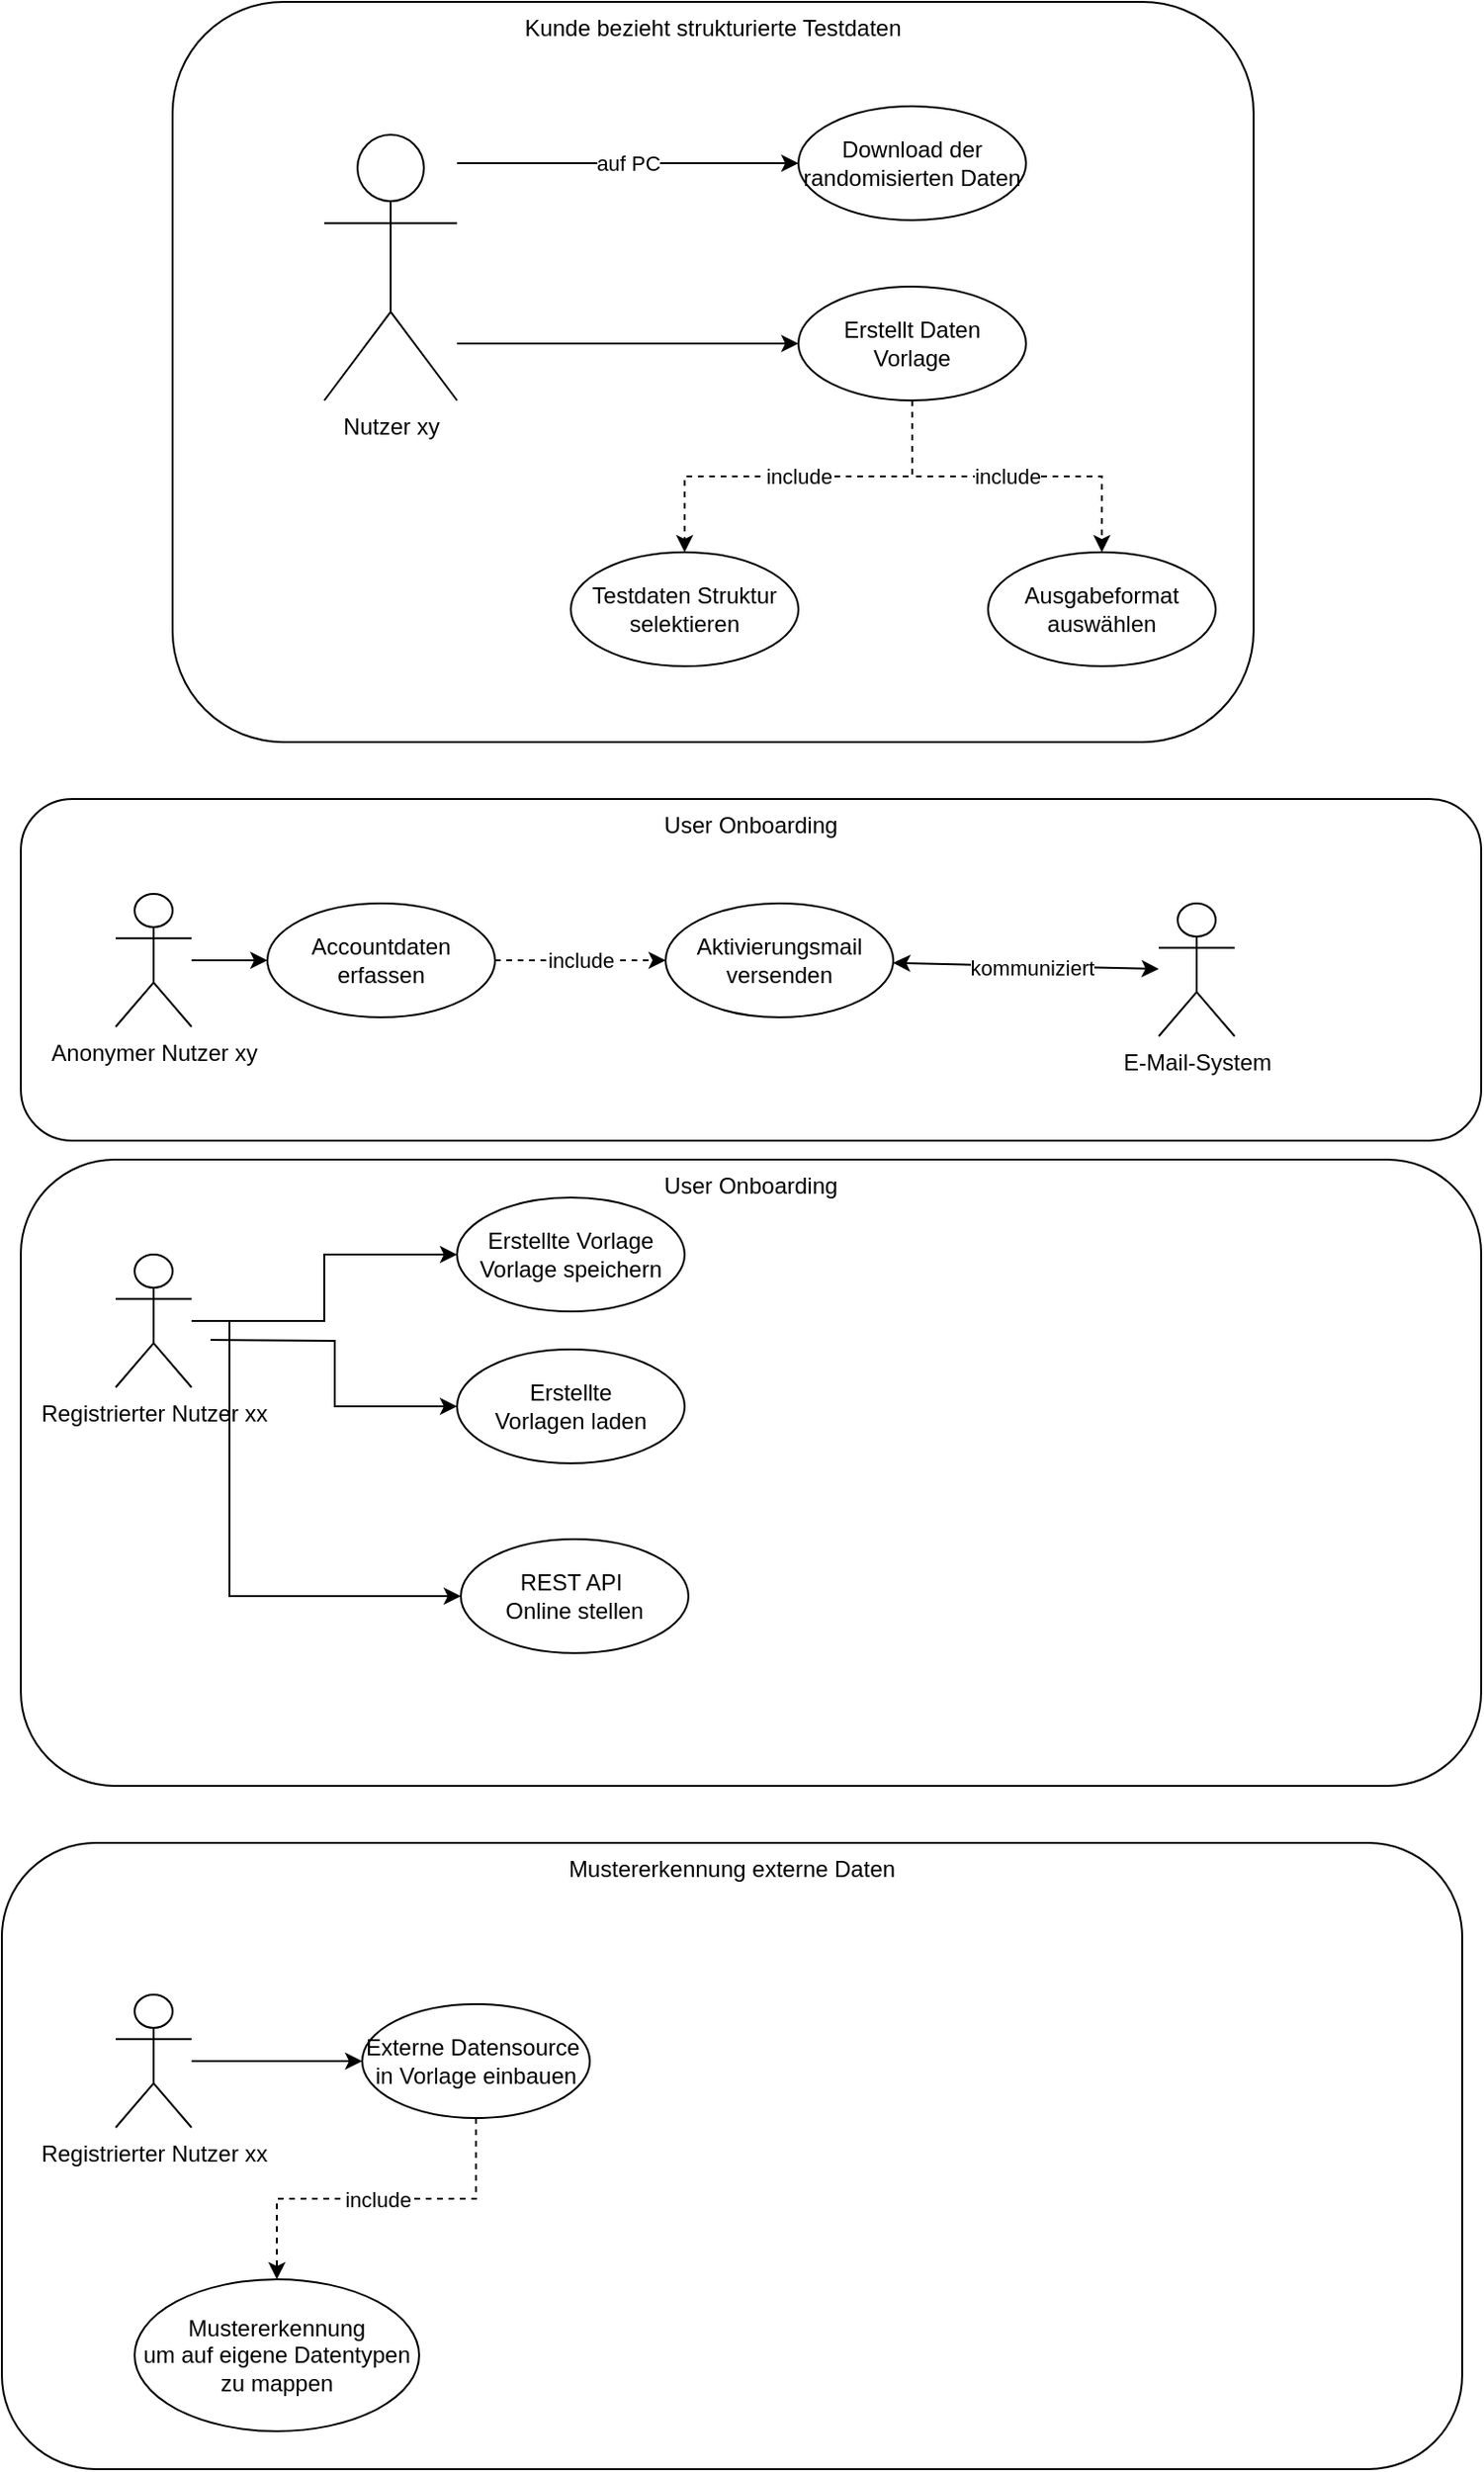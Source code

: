 <mxfile version="17.1.3" type="github">
  <diagram id="4phRcUqwEZl8Iw8vmw-g" name="Page-1">
    <mxGraphModel dx="1068" dy="957" grid="1" gridSize="10" guides="1" tooltips="1" connect="1" arrows="1" fold="1" page="1" pageScale="1" pageWidth="850" pageHeight="1100" math="0" shadow="0">
      <root>
        <mxCell id="0" />
        <mxCell id="1" parent="0" />
        <mxCell id="TD6Vft0t6dHITidnxQTA-15" value="Kunde bezieht strukturierte Testdaten" style="rounded=1;whiteSpace=wrap;html=1;align=center;verticalAlign=top;" vertex="1" parent="1">
          <mxGeometry x="120" y="20" width="570" height="390" as="geometry" />
        </mxCell>
        <mxCell id="TD6Vft0t6dHITidnxQTA-35" value="include" style="edgeStyle=orthogonalEdgeStyle;rounded=0;orthogonalLoop=1;jettySize=auto;html=1;dashed=1;" edge="1" parent="1" source="TD6Vft0t6dHITidnxQTA-6" target="TD6Vft0t6dHITidnxQTA-34">
          <mxGeometry relative="1" as="geometry" />
        </mxCell>
        <object label="Erstellt Daten&lt;br&gt;Vorlage" id="TD6Vft0t6dHITidnxQTA-6">
          <mxCell style="ellipse;whiteSpace=wrap;html=1;verticalAlign=middle;" vertex="1" parent="1">
            <mxGeometry x="450" y="170" width="120" height="60" as="geometry" />
          </mxCell>
        </object>
        <mxCell id="TD6Vft0t6dHITidnxQTA-8" value="Download der randomisierten Daten" style="ellipse;whiteSpace=wrap;html=1;" vertex="1" parent="1">
          <mxGeometry x="450" y="75" width="120" height="60" as="geometry" />
        </mxCell>
        <mxCell id="TD6Vft0t6dHITidnxQTA-14" value="" style="edgeStyle=orthogonalEdgeStyle;rounded=0;orthogonalLoop=1;jettySize=auto;html=1;" edge="1" parent="1" source="TD6Vft0t6dHITidnxQTA-12" target="TD6Vft0t6dHITidnxQTA-6">
          <mxGeometry relative="1" as="geometry">
            <mxPoint x="360" y="200" as="sourcePoint" />
            <Array as="points">
              <mxPoint x="280" y="200" />
            </Array>
          </mxGeometry>
        </mxCell>
        <mxCell id="TD6Vft0t6dHITidnxQTA-12" value="Nutzer xy" style="shape=umlActor;verticalLabelPosition=bottom;verticalAlign=top;html=1;outlineConnect=0;" vertex="1" parent="1">
          <mxGeometry x="200" y="90" width="70" height="140" as="geometry" />
        </mxCell>
        <mxCell id="TD6Vft0t6dHITidnxQTA-17" value="User Onboarding" style="rounded=1;whiteSpace=wrap;html=1;align=center;verticalAlign=top;" vertex="1" parent="1">
          <mxGeometry x="40" y="440" width="770" height="180" as="geometry" />
        </mxCell>
        <mxCell id="TD6Vft0t6dHITidnxQTA-20" value="" style="edgeStyle=orthogonalEdgeStyle;rounded=0;orthogonalLoop=1;jettySize=auto;html=1;" edge="1" parent="1" source="TD6Vft0t6dHITidnxQTA-18" target="TD6Vft0t6dHITidnxQTA-19">
          <mxGeometry relative="1" as="geometry" />
        </mxCell>
        <mxCell id="TD6Vft0t6dHITidnxQTA-18" value="Anonymer Nutzer xy" style="shape=umlActor;verticalLabelPosition=bottom;verticalAlign=top;html=1;outlineConnect=0;" vertex="1" parent="1">
          <mxGeometry x="90" y="490" width="40" height="70" as="geometry" />
        </mxCell>
        <mxCell id="TD6Vft0t6dHITidnxQTA-26" value="include" style="edgeStyle=orthogonalEdgeStyle;rounded=0;orthogonalLoop=1;jettySize=auto;html=1;dashed=1;" edge="1" parent="1" source="TD6Vft0t6dHITidnxQTA-19" target="TD6Vft0t6dHITidnxQTA-25">
          <mxGeometry relative="1" as="geometry" />
        </mxCell>
        <mxCell id="TD6Vft0t6dHITidnxQTA-19" value="Accountdaten&lt;br&gt;erfassen" style="ellipse;whiteSpace=wrap;html=1;verticalAlign=middle;" vertex="1" parent="1">
          <mxGeometry x="170" y="495" width="120" height="60" as="geometry" />
        </mxCell>
        <mxCell id="TD6Vft0t6dHITidnxQTA-25" value="Aktivierungsmail&lt;br&gt;versenden" style="ellipse;whiteSpace=wrap;html=1;" vertex="1" parent="1">
          <mxGeometry x="380" y="495" width="120" height="60" as="geometry" />
        </mxCell>
        <mxCell id="TD6Vft0t6dHITidnxQTA-29" value="E-Mail-System" style="shape=umlActor;verticalLabelPosition=bottom;verticalAlign=top;html=1;outlineConnect=0;" vertex="1" parent="1">
          <mxGeometry x="640" y="495" width="40" height="70" as="geometry" />
        </mxCell>
        <mxCell id="TD6Vft0t6dHITidnxQTA-32" value="" style="endArrow=classic;startArrow=classic;html=1;rounded=0;" edge="1" parent="1" source="TD6Vft0t6dHITidnxQTA-25" target="TD6Vft0t6dHITidnxQTA-29">
          <mxGeometry width="50" height="50" relative="1" as="geometry">
            <mxPoint x="330" y="760" as="sourcePoint" />
            <mxPoint x="380" y="710" as="targetPoint" />
          </mxGeometry>
        </mxCell>
        <mxCell id="TD6Vft0t6dHITidnxQTA-33" value="kommuniziert" style="edgeLabel;html=1;align=center;verticalAlign=middle;resizable=0;points=[];" vertex="1" connectable="0" parent="TD6Vft0t6dHITidnxQTA-32">
          <mxGeometry x="0.305" relative="1" as="geometry">
            <mxPoint x="-19" as="offset" />
          </mxGeometry>
        </mxCell>
        <mxCell id="TD6Vft0t6dHITidnxQTA-34" value="Ausgabeformat&lt;br&gt;auswählen" style="ellipse;whiteSpace=wrap;html=1;" vertex="1" parent="1">
          <mxGeometry x="550" y="310" width="120" height="60" as="geometry" />
        </mxCell>
        <mxCell id="TD6Vft0t6dHITidnxQTA-36" value="Testdaten Struktur&lt;br&gt;selektieren" style="ellipse;whiteSpace=wrap;html=1;" vertex="1" parent="1">
          <mxGeometry x="330" y="310" width="120" height="60" as="geometry" />
        </mxCell>
        <mxCell id="TD6Vft0t6dHITidnxQTA-37" value="include" style="edgeStyle=orthogonalEdgeStyle;rounded=0;orthogonalLoop=1;jettySize=auto;html=1;dashed=1;" edge="1" parent="1" source="TD6Vft0t6dHITidnxQTA-6" target="TD6Vft0t6dHITidnxQTA-36">
          <mxGeometry relative="1" as="geometry">
            <mxPoint x="500" y="240" as="sourcePoint" />
            <mxPoint x="620" y="320" as="targetPoint" />
          </mxGeometry>
        </mxCell>
        <mxCell id="TD6Vft0t6dHITidnxQTA-39" value="auf PC" style="edgeStyle=orthogonalEdgeStyle;rounded=0;orthogonalLoop=1;jettySize=auto;html=1;" edge="1" parent="1" source="TD6Vft0t6dHITidnxQTA-12" target="TD6Vft0t6dHITidnxQTA-8">
          <mxGeometry relative="1" as="geometry">
            <mxPoint x="290" y="150" as="sourcePoint" />
            <mxPoint x="440.0" y="210.034" as="targetPoint" />
            <Array as="points">
              <mxPoint x="280" y="105" />
            </Array>
          </mxGeometry>
        </mxCell>
        <mxCell id="TD6Vft0t6dHITidnxQTA-40" value="User Onboarding" style="rounded=1;whiteSpace=wrap;html=1;align=center;verticalAlign=top;" vertex="1" parent="1">
          <mxGeometry x="40" y="630" width="770" height="330" as="geometry" />
        </mxCell>
        <mxCell id="TD6Vft0t6dHITidnxQTA-41" value="" style="edgeStyle=orthogonalEdgeStyle;rounded=0;orthogonalLoop=1;jettySize=auto;html=1;" edge="1" parent="1" source="TD6Vft0t6dHITidnxQTA-42" target="TD6Vft0t6dHITidnxQTA-44">
          <mxGeometry relative="1" as="geometry" />
        </mxCell>
        <mxCell id="TD6Vft0t6dHITidnxQTA-42" value="Registrierter Nutzer xx" style="shape=umlActor;verticalLabelPosition=bottom;verticalAlign=top;html=1;outlineConnect=0;" vertex="1" parent="1">
          <mxGeometry x="90" y="680" width="40" height="70" as="geometry" />
        </mxCell>
        <mxCell id="TD6Vft0t6dHITidnxQTA-44" value="Erstellte Vorlage&lt;br&gt;Vorlage speichern" style="ellipse;whiteSpace=wrap;html=1;verticalAlign=middle;" vertex="1" parent="1">
          <mxGeometry x="270" y="650" width="120" height="60" as="geometry" />
        </mxCell>
        <mxCell id="TD6Vft0t6dHITidnxQTA-49" value="Erstellte Vorlagen&amp;nbsp;laden" style="ellipse;whiteSpace=wrap;html=1;verticalAlign=middle;" vertex="1" parent="1">
          <mxGeometry x="270" y="730" width="120" height="60" as="geometry" />
        </mxCell>
        <mxCell id="TD6Vft0t6dHITidnxQTA-50" value="" style="edgeStyle=orthogonalEdgeStyle;rounded=0;orthogonalLoop=1;jettySize=auto;html=1;entryX=0;entryY=0.5;entryDx=0;entryDy=0;" edge="1" parent="1" target="TD6Vft0t6dHITidnxQTA-49">
          <mxGeometry relative="1" as="geometry">
            <mxPoint x="140" y="725.0" as="sourcePoint" />
            <mxPoint x="280.0" y="690.034" as="targetPoint" />
          </mxGeometry>
        </mxCell>
        <mxCell id="TD6Vft0t6dHITidnxQTA-51" value="" style="edgeStyle=orthogonalEdgeStyle;rounded=0;orthogonalLoop=1;jettySize=auto;html=1;" edge="1" parent="1" source="TD6Vft0t6dHITidnxQTA-42" target="TD6Vft0t6dHITidnxQTA-52">
          <mxGeometry relative="1" as="geometry">
            <mxPoint x="150" y="735.0" as="sourcePoint" />
            <mxPoint x="280" y="860" as="targetPoint" />
            <Array as="points">
              <mxPoint x="150" y="715" />
              <mxPoint x="150" y="860" />
            </Array>
          </mxGeometry>
        </mxCell>
        <mxCell id="TD6Vft0t6dHITidnxQTA-52" value="REST API&amp;nbsp;&lt;br&gt;Online stellen" style="ellipse;whiteSpace=wrap;html=1;verticalAlign=middle;" vertex="1" parent="1">
          <mxGeometry x="272" y="830" width="120" height="60" as="geometry" />
        </mxCell>
        <mxCell id="TD6Vft0t6dHITidnxQTA-53" value="Mustererkennung externe Daten" style="rounded=1;whiteSpace=wrap;html=1;align=center;verticalAlign=top;" vertex="1" parent="1">
          <mxGeometry x="30" y="990" width="770" height="330" as="geometry" />
        </mxCell>
        <mxCell id="TD6Vft0t6dHITidnxQTA-56" value="" style="edgeStyle=orthogonalEdgeStyle;rounded=0;orthogonalLoop=1;jettySize=auto;html=1;" edge="1" parent="1" source="TD6Vft0t6dHITidnxQTA-54" target="TD6Vft0t6dHITidnxQTA-55">
          <mxGeometry relative="1" as="geometry" />
        </mxCell>
        <mxCell id="TD6Vft0t6dHITidnxQTA-54" value="Registrierter Nutzer xx" style="shape=umlActor;verticalLabelPosition=bottom;verticalAlign=top;html=1;outlineConnect=0;" vertex="1" parent="1">
          <mxGeometry x="90" y="1070" width="40" height="70" as="geometry" />
        </mxCell>
        <mxCell id="TD6Vft0t6dHITidnxQTA-55" value="Externe Datensource&amp;nbsp;&lt;br&gt;in Vorlage einbauen" style="ellipse;whiteSpace=wrap;html=1;verticalAlign=middle;" vertex="1" parent="1">
          <mxGeometry x="220" y="1075" width="120" height="60" as="geometry" />
        </mxCell>
        <mxCell id="TD6Vft0t6dHITidnxQTA-57" value="Mustererkennung&lt;br&gt;um auf eigene Datentypen zu mappen" style="ellipse;whiteSpace=wrap;html=1;" vertex="1" parent="1">
          <mxGeometry x="100" y="1220" width="150" height="80" as="geometry" />
        </mxCell>
        <mxCell id="TD6Vft0t6dHITidnxQTA-58" value="include" style="edgeStyle=orthogonalEdgeStyle;rounded=0;orthogonalLoop=1;jettySize=auto;html=1;dashed=1;" edge="1" parent="1" target="TD6Vft0t6dHITidnxQTA-57" source="TD6Vft0t6dHITidnxQTA-55">
          <mxGeometry relative="1" as="geometry">
            <mxPoint x="300" y="1180" as="sourcePoint" />
            <mxPoint x="410" y="1270" as="targetPoint" />
          </mxGeometry>
        </mxCell>
      </root>
    </mxGraphModel>
  </diagram>
</mxfile>
